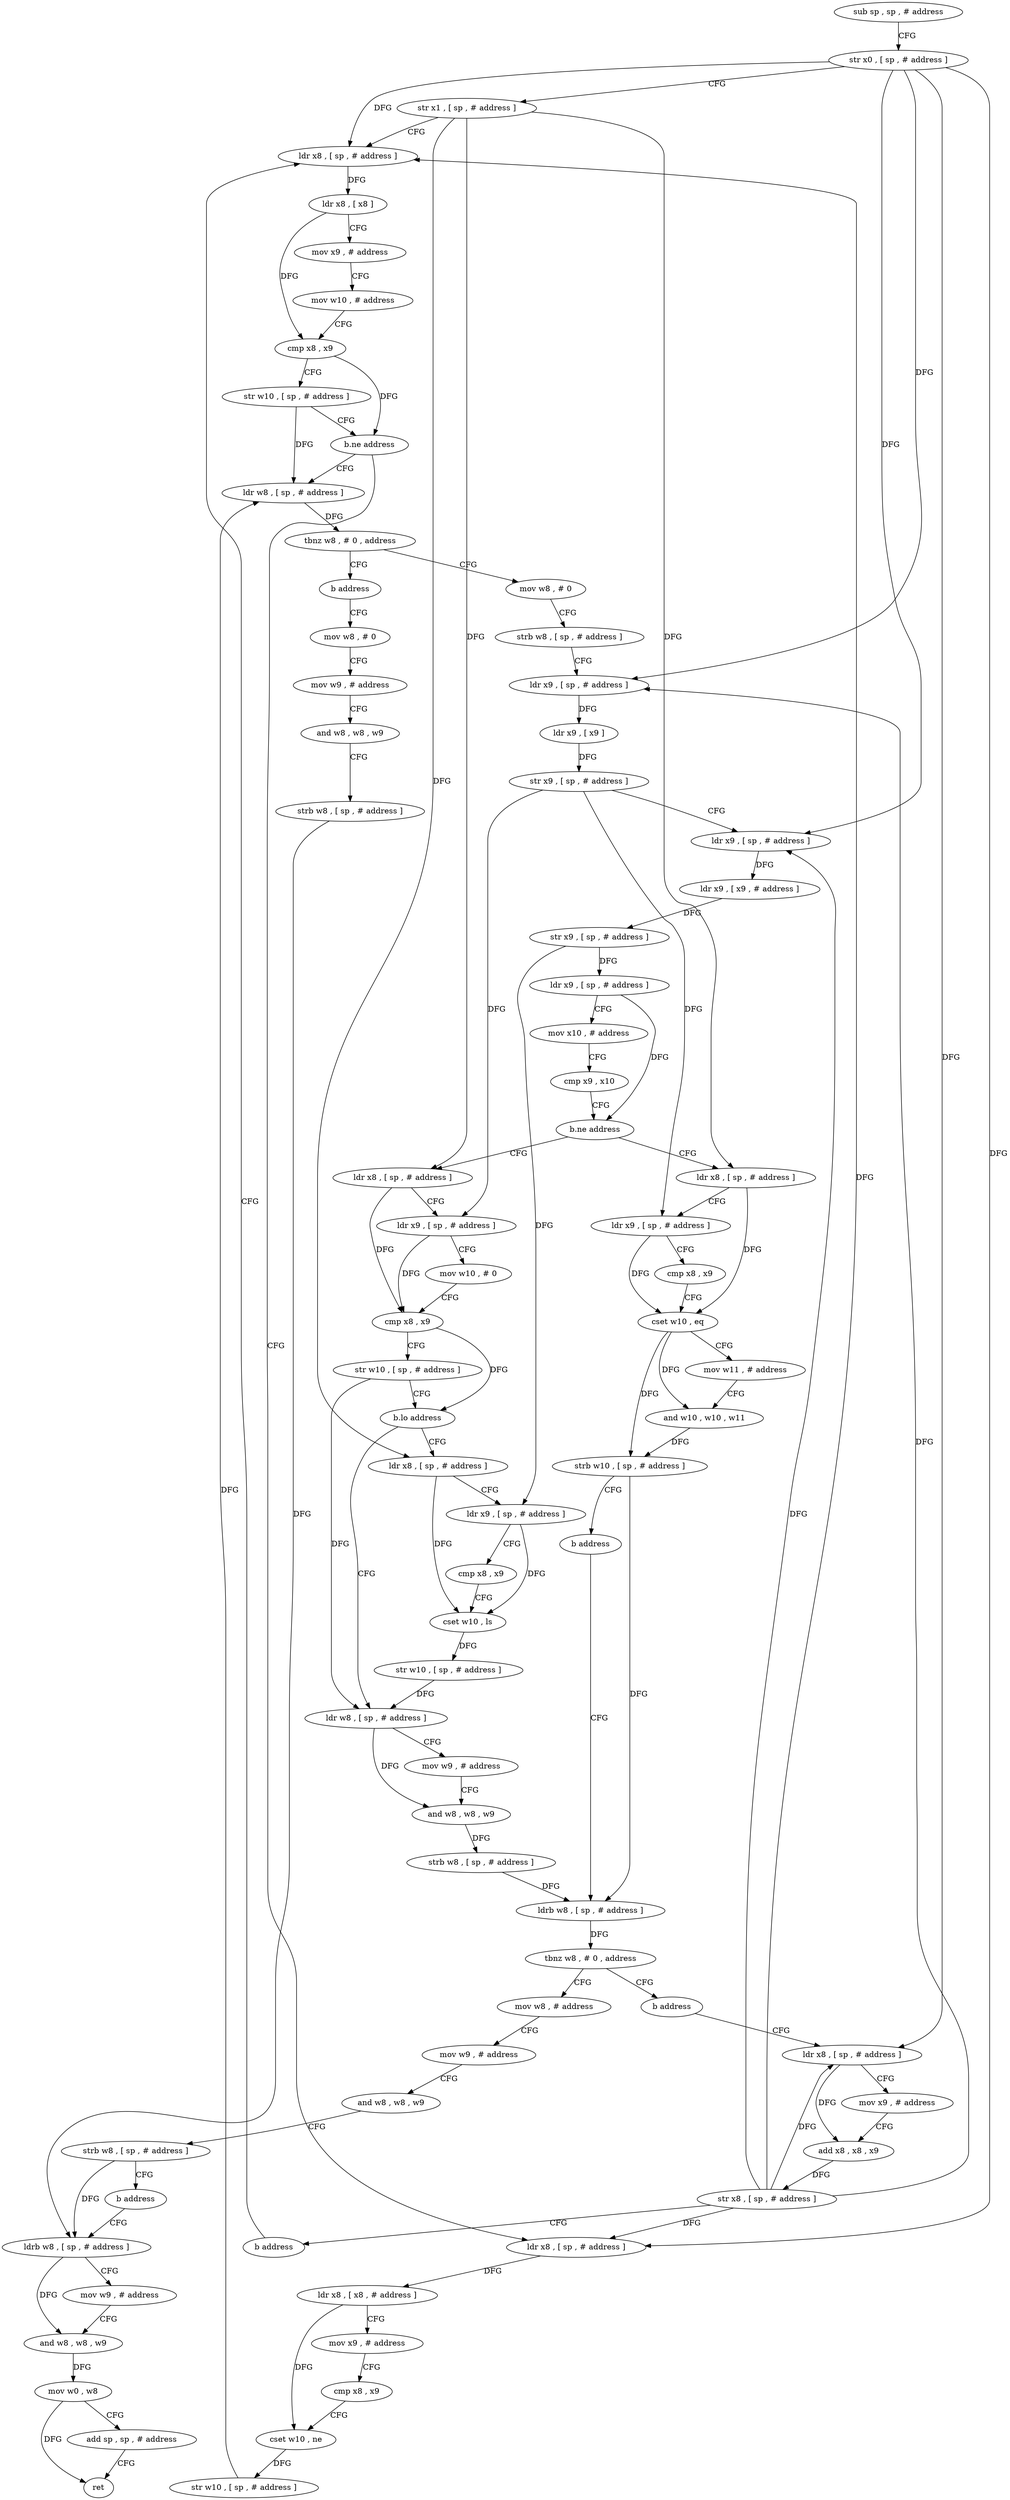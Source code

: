 digraph "func" {
"106120" [label = "sub sp , sp , # address" ]
"106124" [label = "str x0 , [ sp , # address ]" ]
"106128" [label = "str x1 , [ sp , # address ]" ]
"106132" [label = "ldr x8 , [ sp , # address ]" ]
"106184" [label = "ldr w8 , [ sp , # address ]" ]
"106188" [label = "tbnz w8 , # 0 , address" ]
"106196" [label = "mov w8 , # 0" ]
"106192" [label = "b address" ]
"106160" [label = "ldr x8 , [ sp , # address ]" ]
"106164" [label = "ldr x8 , [ x8 , # address ]" ]
"106168" [label = "mov x9 , # address" ]
"106172" [label = "cmp x8 , x9" ]
"106176" [label = "cset w10 , ne" ]
"106180" [label = "str w10 , [ sp , # address ]" ]
"106200" [label = "strb w8 , [ sp , # address ]" ]
"106204" [label = "ldr x9 , [ sp , # address ]" ]
"106208" [label = "ldr x9 , [ x9 ]" ]
"106212" [label = "str x9 , [ sp , # address ]" ]
"106216" [label = "ldr x9 , [ sp , # address ]" ]
"106220" [label = "ldr x9 , [ x9 , # address ]" ]
"106224" [label = "str x9 , [ sp , # address ]" ]
"106228" [label = "ldr x9 , [ sp , # address ]" ]
"106232" [label = "mov x10 , # address" ]
"106236" [label = "cmp x9 , x10" ]
"106240" [label = "b.ne address" ]
"106276" [label = "ldr x8 , [ sp , # address ]" ]
"106244" [label = "ldr x8 , [ sp , # address ]" ]
"106388" [label = "mov w8 , # 0" ]
"106280" [label = "ldr x9 , [ sp , # address ]" ]
"106284" [label = "mov w10 , # 0" ]
"106288" [label = "cmp x8 , x9" ]
"106292" [label = "str w10 , [ sp , # address ]" ]
"106296" [label = "b.lo address" ]
"106320" [label = "ldr w8 , [ sp , # address ]" ]
"106300" [label = "ldr x8 , [ sp , # address ]" ]
"106248" [label = "ldr x9 , [ sp , # address ]" ]
"106252" [label = "cmp x8 , x9" ]
"106256" [label = "cset w10 , eq" ]
"106260" [label = "mov w11 , # address" ]
"106264" [label = "and w10 , w10 , w11" ]
"106268" [label = "strb w10 , [ sp , # address ]" ]
"106272" [label = "b address" ]
"106336" [label = "ldrb w8 , [ sp , # address ]" ]
"106392" [label = "mov w9 , # address" ]
"106396" [label = "and w8 , w8 , w9" ]
"106400" [label = "strb w8 , [ sp , # address ]" ]
"106404" [label = "ldrb w8 , [ sp , # address ]" ]
"106324" [label = "mov w9 , # address" ]
"106328" [label = "and w8 , w8 , w9" ]
"106332" [label = "strb w8 , [ sp , # address ]" ]
"106304" [label = "ldr x9 , [ sp , # address ]" ]
"106308" [label = "cmp x8 , x9" ]
"106312" [label = "cset w10 , ls" ]
"106316" [label = "str w10 , [ sp , # address ]" ]
"106340" [label = "tbnz w8 , # 0 , address" ]
"106348" [label = "mov w8 , # address" ]
"106344" [label = "b address" ]
"106352" [label = "mov w9 , # address" ]
"106356" [label = "and w8 , w8 , w9" ]
"106360" [label = "strb w8 , [ sp , # address ]" ]
"106364" [label = "b address" ]
"106368" [label = "ldr x8 , [ sp , # address ]" ]
"106408" [label = "mov w9 , # address" ]
"106412" [label = "and w8 , w8 , w9" ]
"106416" [label = "mov w0 , w8" ]
"106420" [label = "add sp , sp , # address" ]
"106424" [label = "ret" ]
"106372" [label = "mov x9 , # address" ]
"106376" [label = "add x8 , x8 , x9" ]
"106380" [label = "str x8 , [ sp , # address ]" ]
"106384" [label = "b address" ]
"106136" [label = "ldr x8 , [ x8 ]" ]
"106140" [label = "mov x9 , # address" ]
"106144" [label = "mov w10 , # address" ]
"106148" [label = "cmp x8 , x9" ]
"106152" [label = "str w10 , [ sp , # address ]" ]
"106156" [label = "b.ne address" ]
"106120" -> "106124" [ label = "CFG" ]
"106124" -> "106128" [ label = "CFG" ]
"106124" -> "106132" [ label = "DFG" ]
"106124" -> "106160" [ label = "DFG" ]
"106124" -> "106204" [ label = "DFG" ]
"106124" -> "106216" [ label = "DFG" ]
"106124" -> "106368" [ label = "DFG" ]
"106128" -> "106132" [ label = "CFG" ]
"106128" -> "106276" [ label = "DFG" ]
"106128" -> "106244" [ label = "DFG" ]
"106128" -> "106300" [ label = "DFG" ]
"106132" -> "106136" [ label = "DFG" ]
"106184" -> "106188" [ label = "DFG" ]
"106188" -> "106196" [ label = "CFG" ]
"106188" -> "106192" [ label = "CFG" ]
"106196" -> "106200" [ label = "CFG" ]
"106192" -> "106388" [ label = "CFG" ]
"106160" -> "106164" [ label = "DFG" ]
"106164" -> "106168" [ label = "CFG" ]
"106164" -> "106176" [ label = "DFG" ]
"106168" -> "106172" [ label = "CFG" ]
"106172" -> "106176" [ label = "CFG" ]
"106176" -> "106180" [ label = "DFG" ]
"106180" -> "106184" [ label = "DFG" ]
"106200" -> "106204" [ label = "CFG" ]
"106204" -> "106208" [ label = "DFG" ]
"106208" -> "106212" [ label = "DFG" ]
"106212" -> "106216" [ label = "CFG" ]
"106212" -> "106280" [ label = "DFG" ]
"106212" -> "106248" [ label = "DFG" ]
"106216" -> "106220" [ label = "DFG" ]
"106220" -> "106224" [ label = "DFG" ]
"106224" -> "106228" [ label = "DFG" ]
"106224" -> "106304" [ label = "DFG" ]
"106228" -> "106232" [ label = "CFG" ]
"106228" -> "106240" [ label = "DFG" ]
"106232" -> "106236" [ label = "CFG" ]
"106236" -> "106240" [ label = "CFG" ]
"106240" -> "106276" [ label = "CFG" ]
"106240" -> "106244" [ label = "CFG" ]
"106276" -> "106280" [ label = "CFG" ]
"106276" -> "106288" [ label = "DFG" ]
"106244" -> "106248" [ label = "CFG" ]
"106244" -> "106256" [ label = "DFG" ]
"106388" -> "106392" [ label = "CFG" ]
"106280" -> "106284" [ label = "CFG" ]
"106280" -> "106288" [ label = "DFG" ]
"106284" -> "106288" [ label = "CFG" ]
"106288" -> "106292" [ label = "CFG" ]
"106288" -> "106296" [ label = "DFG" ]
"106292" -> "106296" [ label = "CFG" ]
"106292" -> "106320" [ label = "DFG" ]
"106296" -> "106320" [ label = "CFG" ]
"106296" -> "106300" [ label = "CFG" ]
"106320" -> "106324" [ label = "CFG" ]
"106320" -> "106328" [ label = "DFG" ]
"106300" -> "106304" [ label = "CFG" ]
"106300" -> "106312" [ label = "DFG" ]
"106248" -> "106252" [ label = "CFG" ]
"106248" -> "106256" [ label = "DFG" ]
"106252" -> "106256" [ label = "CFG" ]
"106256" -> "106260" [ label = "CFG" ]
"106256" -> "106264" [ label = "DFG" ]
"106256" -> "106268" [ label = "DFG" ]
"106260" -> "106264" [ label = "CFG" ]
"106264" -> "106268" [ label = "DFG" ]
"106268" -> "106272" [ label = "CFG" ]
"106268" -> "106336" [ label = "DFG" ]
"106272" -> "106336" [ label = "CFG" ]
"106336" -> "106340" [ label = "DFG" ]
"106392" -> "106396" [ label = "CFG" ]
"106396" -> "106400" [ label = "CFG" ]
"106400" -> "106404" [ label = "DFG" ]
"106404" -> "106408" [ label = "CFG" ]
"106404" -> "106412" [ label = "DFG" ]
"106324" -> "106328" [ label = "CFG" ]
"106328" -> "106332" [ label = "DFG" ]
"106332" -> "106336" [ label = "DFG" ]
"106304" -> "106308" [ label = "CFG" ]
"106304" -> "106312" [ label = "DFG" ]
"106308" -> "106312" [ label = "CFG" ]
"106312" -> "106316" [ label = "DFG" ]
"106316" -> "106320" [ label = "DFG" ]
"106340" -> "106348" [ label = "CFG" ]
"106340" -> "106344" [ label = "CFG" ]
"106348" -> "106352" [ label = "CFG" ]
"106344" -> "106368" [ label = "CFG" ]
"106352" -> "106356" [ label = "CFG" ]
"106356" -> "106360" [ label = "CFG" ]
"106360" -> "106364" [ label = "CFG" ]
"106360" -> "106404" [ label = "DFG" ]
"106364" -> "106404" [ label = "CFG" ]
"106368" -> "106372" [ label = "CFG" ]
"106368" -> "106376" [ label = "DFG" ]
"106408" -> "106412" [ label = "CFG" ]
"106412" -> "106416" [ label = "DFG" ]
"106416" -> "106420" [ label = "CFG" ]
"106416" -> "106424" [ label = "DFG" ]
"106420" -> "106424" [ label = "CFG" ]
"106372" -> "106376" [ label = "CFG" ]
"106376" -> "106380" [ label = "DFG" ]
"106380" -> "106384" [ label = "CFG" ]
"106380" -> "106132" [ label = "DFG" ]
"106380" -> "106160" [ label = "DFG" ]
"106380" -> "106204" [ label = "DFG" ]
"106380" -> "106216" [ label = "DFG" ]
"106380" -> "106368" [ label = "DFG" ]
"106384" -> "106132" [ label = "CFG" ]
"106136" -> "106140" [ label = "CFG" ]
"106136" -> "106148" [ label = "DFG" ]
"106140" -> "106144" [ label = "CFG" ]
"106144" -> "106148" [ label = "CFG" ]
"106148" -> "106152" [ label = "CFG" ]
"106148" -> "106156" [ label = "DFG" ]
"106152" -> "106156" [ label = "CFG" ]
"106152" -> "106184" [ label = "DFG" ]
"106156" -> "106184" [ label = "CFG" ]
"106156" -> "106160" [ label = "CFG" ]
}
